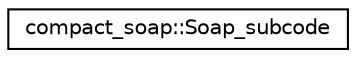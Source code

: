 digraph G
{
  edge [fontname="Helvetica",fontsize="10",labelfontname="Helvetica",labelfontsize="10"];
  node [fontname="Helvetica",fontsize="10",shape=record];
  rankdir="LR";
  Node1 [label="compact_soap::Soap_subcode",height=0.2,width=0.4,color="black", fillcolor="white", style="filled",URL="$classcompact__soap_1_1_soap__subcode.html"];
}
